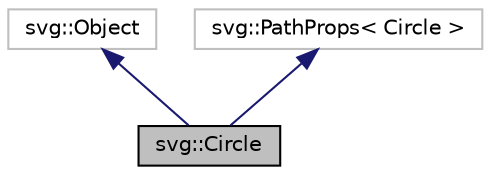digraph "svg::Circle"
{
 // LATEX_PDF_SIZE
  edge [fontname="Helvetica",fontsize="10",labelfontname="Helvetica",labelfontsize="10"];
  node [fontname="Helvetica",fontsize="10",shape=record];
  Node1 [label="svg::Circle",height=0.2,width=0.4,color="black", fillcolor="grey75", style="filled", fontcolor="black",tooltip=" "];
  Node2 -> Node1 [dir="back",color="midnightblue",fontsize="10",style="solid",fontname="Helvetica"];
  Node2 [label="svg::Object",height=0.2,width=0.4,color="grey75", fillcolor="white", style="filled",URL="$classsvg_1_1Object.html",tooltip=" "];
  Node3 -> Node1 [dir="back",color="midnightblue",fontsize="10",style="solid",fontname="Helvetica"];
  Node3 [label="svg::PathProps\< Circle \>",height=0.2,width=0.4,color="grey75", fillcolor="white", style="filled",URL="$classsvg_1_1PathProps.html",tooltip=" "];
}
